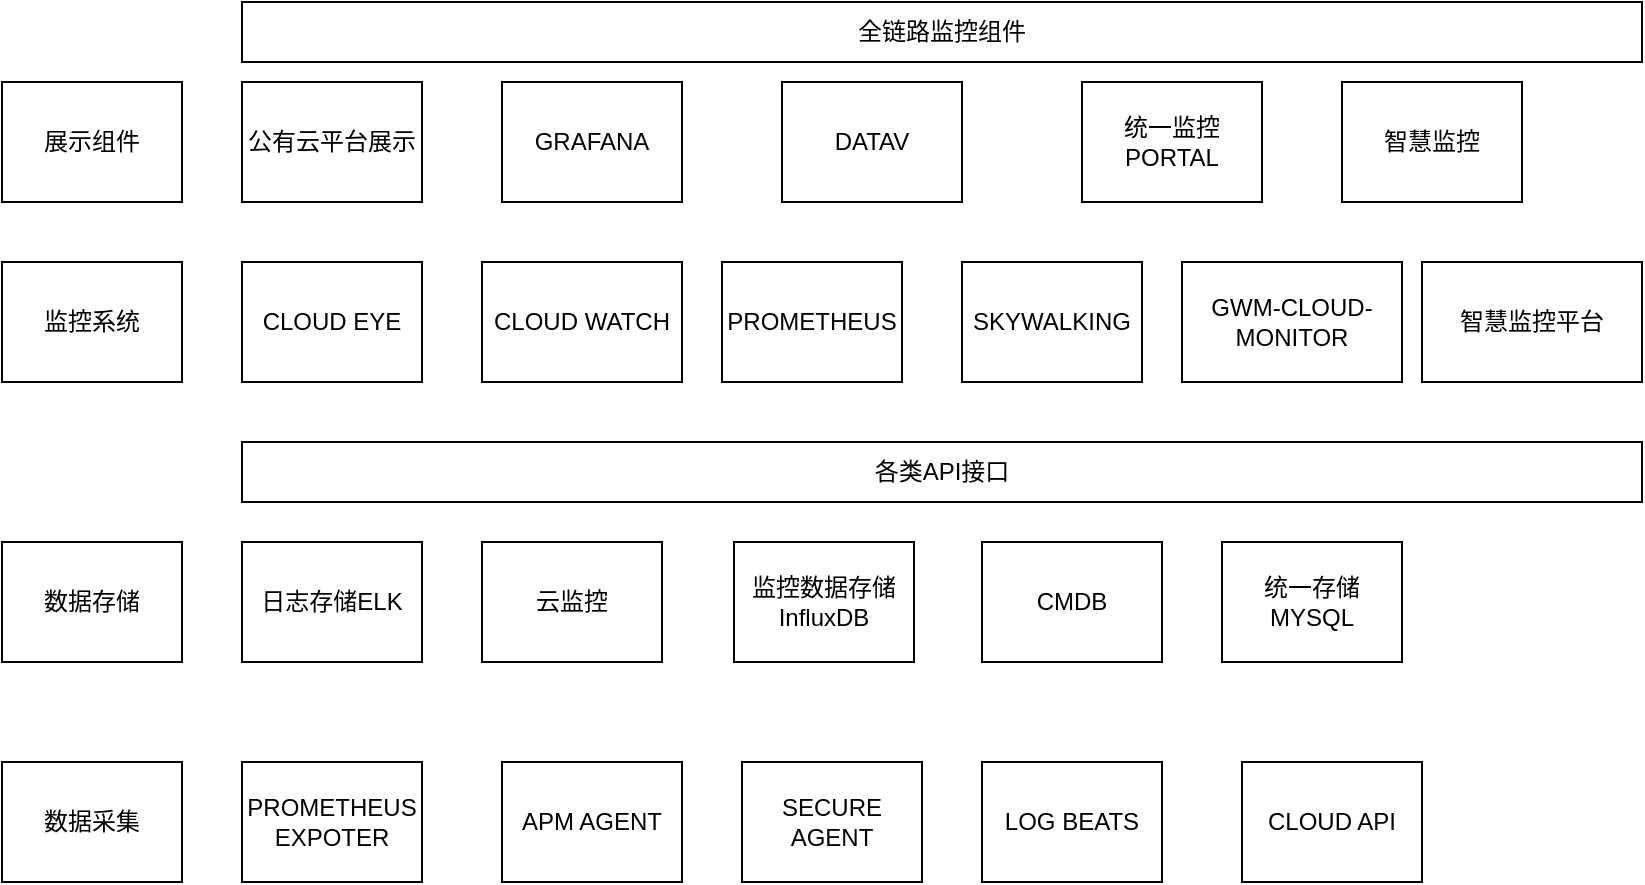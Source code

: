 <mxfile version="14.9.0" type="github">
  <diagram id="4HNjT6tQABPMvL2GfKeI" name="第 1 页">
    <mxGraphModel dx="1422" dy="706" grid="1" gridSize="10" guides="1" tooltips="1" connect="1" arrows="1" fold="1" page="1" pageScale="1" pageWidth="827" pageHeight="1169" math="0" shadow="0">
      <root>
        <mxCell id="0" />
        <mxCell id="1" parent="0" />
        <mxCell id="3FOY5ouKgD52gqeghlp4-1" value="全链路监控组件" style="rounded=0;whiteSpace=wrap;html=1;" vertex="1" parent="1">
          <mxGeometry x="160" y="160" width="700" height="30" as="geometry" />
        </mxCell>
        <mxCell id="3FOY5ouKgD52gqeghlp4-6" value="展示组件" style="rounded=0;whiteSpace=wrap;html=1;" vertex="1" parent="1">
          <mxGeometry x="40" y="200" width="90" height="60" as="geometry" />
        </mxCell>
        <mxCell id="3FOY5ouKgD52gqeghlp4-7" value="公有云平台展示" style="rounded=0;whiteSpace=wrap;html=1;" vertex="1" parent="1">
          <mxGeometry x="160" y="200" width="90" height="60" as="geometry" />
        </mxCell>
        <mxCell id="3FOY5ouKgD52gqeghlp4-8" value="GRAFANA" style="rounded=0;whiteSpace=wrap;html=1;" vertex="1" parent="1">
          <mxGeometry x="290" y="200" width="90" height="60" as="geometry" />
        </mxCell>
        <mxCell id="3FOY5ouKgD52gqeghlp4-9" value="DATAV" style="rounded=0;whiteSpace=wrap;html=1;" vertex="1" parent="1">
          <mxGeometry x="430" y="200" width="90" height="60" as="geometry" />
        </mxCell>
        <mxCell id="3FOY5ouKgD52gqeghlp4-10" value="统一监控PORTAL" style="rounded=0;whiteSpace=wrap;html=1;" vertex="1" parent="1">
          <mxGeometry x="580" y="200" width="90" height="60" as="geometry" />
        </mxCell>
        <mxCell id="3FOY5ouKgD52gqeghlp4-11" value="监控系统" style="rounded=0;whiteSpace=wrap;html=1;" vertex="1" parent="1">
          <mxGeometry x="40" y="290" width="90" height="60" as="geometry" />
        </mxCell>
        <mxCell id="3FOY5ouKgD52gqeghlp4-12" value="CLOUD EYE" style="rounded=0;whiteSpace=wrap;html=1;" vertex="1" parent="1">
          <mxGeometry x="160" y="290" width="90" height="60" as="geometry" />
        </mxCell>
        <mxCell id="3FOY5ouKgD52gqeghlp4-13" value="PROMETHEUS" style="rounded=0;whiteSpace=wrap;html=1;" vertex="1" parent="1">
          <mxGeometry x="400" y="290" width="90" height="60" as="geometry" />
        </mxCell>
        <mxCell id="3FOY5ouKgD52gqeghlp4-14" value="日志存储ELK" style="rounded=0;whiteSpace=wrap;html=1;" vertex="1" parent="1">
          <mxGeometry x="160" y="430" width="90" height="60" as="geometry" />
        </mxCell>
        <mxCell id="3FOY5ouKgD52gqeghlp4-16" value="SKYWALKING" style="rounded=0;whiteSpace=wrap;html=1;" vertex="1" parent="1">
          <mxGeometry x="520" y="290" width="90" height="60" as="geometry" />
        </mxCell>
        <mxCell id="3FOY5ouKgD52gqeghlp4-18" value="GWM-CLOUD-MONITOR" style="rounded=0;whiteSpace=wrap;html=1;" vertex="1" parent="1">
          <mxGeometry x="630" y="290" width="110" height="60" as="geometry" />
        </mxCell>
        <mxCell id="3FOY5ouKgD52gqeghlp4-19" value="智慧监控平台" style="rounded=0;whiteSpace=wrap;html=1;" vertex="1" parent="1">
          <mxGeometry x="750" y="290" width="110" height="60" as="geometry" />
        </mxCell>
        <mxCell id="3FOY5ouKgD52gqeghlp4-20" value="数据存储" style="rounded=0;whiteSpace=wrap;html=1;" vertex="1" parent="1">
          <mxGeometry x="40" y="430" width="90" height="60" as="geometry" />
        </mxCell>
        <mxCell id="3FOY5ouKgD52gqeghlp4-21" value="统一存储MYSQL" style="rounded=0;whiteSpace=wrap;html=1;" vertex="1" parent="1">
          <mxGeometry x="650" y="430" width="90" height="60" as="geometry" />
        </mxCell>
        <mxCell id="3FOY5ouKgD52gqeghlp4-22" value="各类API接口" style="rounded=0;whiteSpace=wrap;html=1;" vertex="1" parent="1">
          <mxGeometry x="160" y="380" width="700" height="30" as="geometry" />
        </mxCell>
        <mxCell id="3FOY5ouKgD52gqeghlp4-23" value="CLOUD WATCH" style="rounded=0;whiteSpace=wrap;html=1;" vertex="1" parent="1">
          <mxGeometry x="280" y="290" width="100" height="60" as="geometry" />
        </mxCell>
        <mxCell id="3FOY5ouKgD52gqeghlp4-24" value="云监控" style="rounded=0;whiteSpace=wrap;html=1;" vertex="1" parent="1">
          <mxGeometry x="280" y="430" width="90" height="60" as="geometry" />
        </mxCell>
        <mxCell id="3FOY5ouKgD52gqeghlp4-25" value="监控数据存储&lt;br&gt;InfluxDB" style="rounded=0;whiteSpace=wrap;html=1;" vertex="1" parent="1">
          <mxGeometry x="406" y="430" width="90" height="60" as="geometry" />
        </mxCell>
        <mxCell id="3FOY5ouKgD52gqeghlp4-26" value="CMDB" style="rounded=0;whiteSpace=wrap;html=1;" vertex="1" parent="1">
          <mxGeometry x="530" y="430" width="90" height="60" as="geometry" />
        </mxCell>
        <mxCell id="3FOY5ouKgD52gqeghlp4-27" value="数据采集" style="rounded=0;whiteSpace=wrap;html=1;" vertex="1" parent="1">
          <mxGeometry x="40" y="540" width="90" height="60" as="geometry" />
        </mxCell>
        <mxCell id="3FOY5ouKgD52gqeghlp4-28" value="PROMETHEUS&lt;br&gt;EXPOTER" style="rounded=0;whiteSpace=wrap;html=1;" vertex="1" parent="1">
          <mxGeometry x="160" y="540" width="90" height="60" as="geometry" />
        </mxCell>
        <mxCell id="3FOY5ouKgD52gqeghlp4-29" value="APM AGENT" style="rounded=0;whiteSpace=wrap;html=1;" vertex="1" parent="1">
          <mxGeometry x="290" y="540" width="90" height="60" as="geometry" />
        </mxCell>
        <mxCell id="3FOY5ouKgD52gqeghlp4-30" value="SECURE AGENT" style="rounded=0;whiteSpace=wrap;html=1;" vertex="1" parent="1">
          <mxGeometry x="410" y="540" width="90" height="60" as="geometry" />
        </mxCell>
        <mxCell id="3FOY5ouKgD52gqeghlp4-31" value="LOG BEATS" style="rounded=0;whiteSpace=wrap;html=1;" vertex="1" parent="1">
          <mxGeometry x="530" y="540" width="90" height="60" as="geometry" />
        </mxCell>
        <mxCell id="3FOY5ouKgD52gqeghlp4-33" value="智慧监控" style="rounded=0;whiteSpace=wrap;html=1;" vertex="1" parent="1">
          <mxGeometry x="710" y="200" width="90" height="60" as="geometry" />
        </mxCell>
        <mxCell id="3FOY5ouKgD52gqeghlp4-35" value="CLOUD API" style="rounded=0;whiteSpace=wrap;html=1;" vertex="1" parent="1">
          <mxGeometry x="660" y="540" width="90" height="60" as="geometry" />
        </mxCell>
      </root>
    </mxGraphModel>
  </diagram>
</mxfile>
